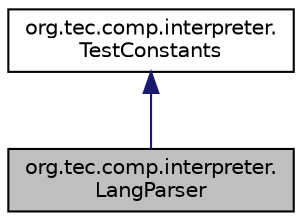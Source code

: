 digraph "org.tec.comp.interpreter.LangParser"
{
 // LATEX_PDF_SIZE
  edge [fontname="Helvetica",fontsize="10",labelfontname="Helvetica",labelfontsize="10"];
  node [fontname="Helvetica",fontsize="10",shape=record];
  Node0 [label="org.tec.comp.interpreter.\lLangParser",height=0.2,width=0.4,color="black", fillcolor="grey75", style="filled", fontcolor="black",tooltip=" "];
  Node1 -> Node0 [dir="back",color="midnightblue",fontsize="10",style="solid"];
  Node1 [label="org.tec.comp.interpreter.\lTestConstants",height=0.2,width=0.4,color="black", fillcolor="white", style="filled",URL="$interfaceorg_1_1tec_1_1comp_1_1interpreter_1_1_test_constants.html",tooltip=" "];
}
